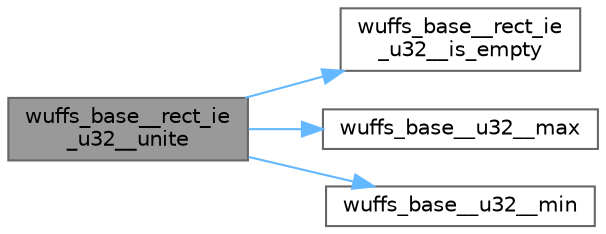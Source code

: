 digraph "wuffs_base__rect_ie_u32__unite"
{
 // LATEX_PDF_SIZE
  bgcolor="transparent";
  edge [fontname=Helvetica,fontsize=10,labelfontname=Helvetica,labelfontsize=10];
  node [fontname=Helvetica,fontsize=10,shape=box,height=0.2,width=0.4];
  rankdir="LR";
  Node1 [id="Node000001",label="wuffs_base__rect_ie\l_u32__unite",height=0.2,width=0.4,color="gray40", fillcolor="grey60", style="filled", fontcolor="black",tooltip=" "];
  Node1 -> Node2 [id="edge1_Node000001_Node000002",color="steelblue1",style="solid",tooltip=" "];
  Node2 [id="Node000002",label="wuffs_base__rect_ie\l_u32__is_empty",height=0.2,width=0.4,color="grey40", fillcolor="white", style="filled",URL="$wuffs-v0_83_8c.html#a70d430c7c3c9ea19b17edf49090094c4",tooltip=" "];
  Node1 -> Node3 [id="edge2_Node000001_Node000003",color="steelblue1",style="solid",tooltip=" "];
  Node3 [id="Node000003",label="wuffs_base__u32__max",height=0.2,width=0.4,color="grey40", fillcolor="white", style="filled",URL="$wuffs-v0_83_8c.html#a76cb92d1a572d5c7b5041a1ae8cef400",tooltip=" "];
  Node1 -> Node4 [id="edge3_Node000001_Node000004",color="steelblue1",style="solid",tooltip=" "];
  Node4 [id="Node000004",label="wuffs_base__u32__min",height=0.2,width=0.4,color="grey40", fillcolor="white", style="filled",URL="$wuffs-v0_83_8c.html#a3eab5ba39daa09624f213af3548b1294",tooltip=" "];
}
